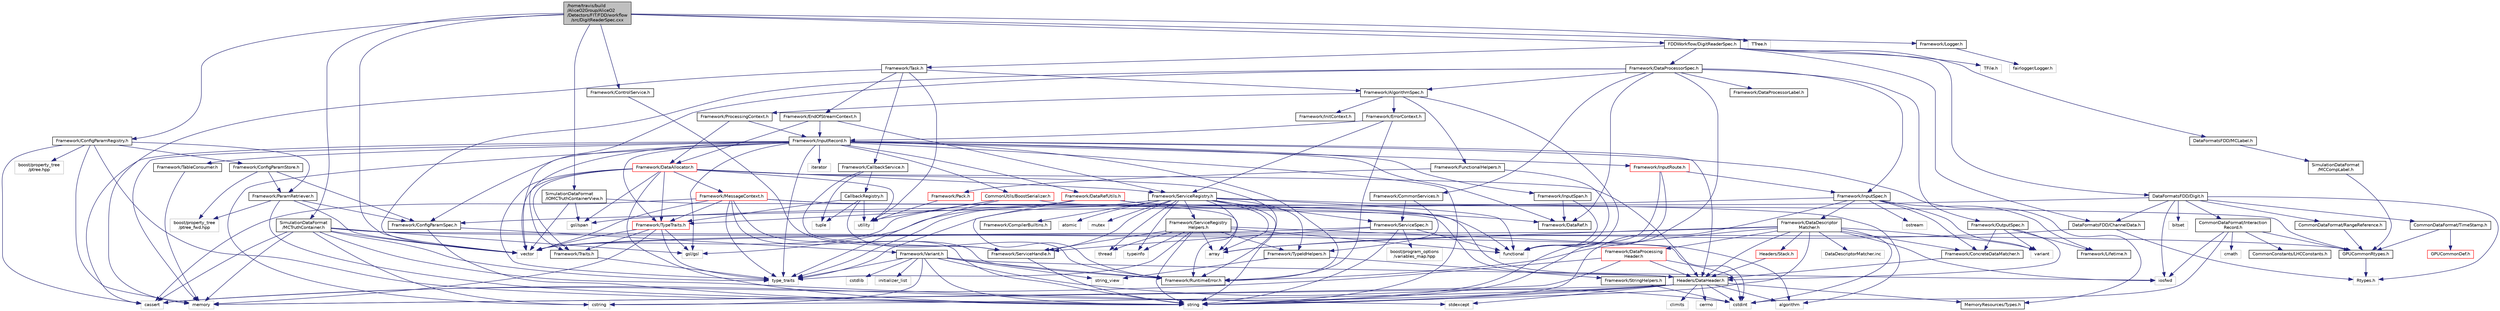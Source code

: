 digraph "/home/travis/build/AliceO2Group/AliceO2/Detectors/FIT/FDD/workflow/src/DigitReaderSpec.cxx"
{
 // INTERACTIVE_SVG=YES
  bgcolor="transparent";
  edge [fontname="Helvetica",fontsize="10",labelfontname="Helvetica",labelfontsize="10"];
  node [fontname="Helvetica",fontsize="10",shape=record];
  Node0 [label="/home/travis/build\l/AliceO2Group/AliceO2\l/Detectors/FIT/FDD/workflow\l/src/DigitReaderSpec.cxx",height=0.2,width=0.4,color="black", fillcolor="grey75", style="filled", fontcolor="black"];
  Node0 -> Node1 [color="midnightblue",fontsize="10",style="solid",fontname="Helvetica"];
  Node1 [label="vector",height=0.2,width=0.4,color="grey75"];
  Node0 -> Node2 [color="midnightblue",fontsize="10",style="solid",fontname="Helvetica"];
  Node2 [label="TTree.h",height=0.2,width=0.4,color="grey75"];
  Node0 -> Node3 [color="midnightblue",fontsize="10",style="solid",fontname="Helvetica"];
  Node3 [label="Framework/ConfigParamRegistry.h",height=0.2,width=0.4,color="black",URL="$de/dc6/ConfigParamRegistry_8h.html"];
  Node3 -> Node4 [color="midnightblue",fontsize="10",style="solid",fontname="Helvetica"];
  Node4 [label="Framework/ParamRetriever.h",height=0.2,width=0.4,color="black",URL="$df/d72/ParamRetriever_8h.html"];
  Node4 -> Node5 [color="midnightblue",fontsize="10",style="solid",fontname="Helvetica"];
  Node5 [label="Framework/ConfigParamSpec.h",height=0.2,width=0.4,color="black",URL="$d0/d1c/ConfigParamSpec_8h.html"];
  Node5 -> Node6 [color="midnightblue",fontsize="10",style="solid",fontname="Helvetica"];
  Node6 [label="Framework/Variant.h",height=0.2,width=0.4,color="black",URL="$de/d56/Variant_8h.html"];
  Node6 -> Node7 [color="midnightblue",fontsize="10",style="solid",fontname="Helvetica"];
  Node7 [label="Framework/RuntimeError.h",height=0.2,width=0.4,color="black",URL="$d1/d76/RuntimeError_8h.html"];
  Node6 -> Node8 [color="midnightblue",fontsize="10",style="solid",fontname="Helvetica"];
  Node8 [label="type_traits",height=0.2,width=0.4,color="grey75"];
  Node6 -> Node9 [color="midnightblue",fontsize="10",style="solid",fontname="Helvetica"];
  Node9 [label="cstring",height=0.2,width=0.4,color="grey75"];
  Node6 -> Node10 [color="midnightblue",fontsize="10",style="solid",fontname="Helvetica"];
  Node10 [label="cstdint",height=0.2,width=0.4,color="grey75"];
  Node6 -> Node11 [color="midnightblue",fontsize="10",style="solid",fontname="Helvetica"];
  Node11 [label="cstdlib",height=0.2,width=0.4,color="grey75"];
  Node6 -> Node12 [color="midnightblue",fontsize="10",style="solid",fontname="Helvetica"];
  Node12 [label="iosfwd",height=0.2,width=0.4,color="grey75"];
  Node6 -> Node13 [color="midnightblue",fontsize="10",style="solid",fontname="Helvetica"];
  Node13 [label="initializer_list",height=0.2,width=0.4,color="grey75"];
  Node6 -> Node14 [color="midnightblue",fontsize="10",style="solid",fontname="Helvetica"];
  Node14 [label="string_view",height=0.2,width=0.4,color="grey75"];
  Node6 -> Node15 [color="midnightblue",fontsize="10",style="solid",fontname="Helvetica"];
  Node15 [label="string",height=0.2,width=0.4,color="grey75"];
  Node5 -> Node15 [color="midnightblue",fontsize="10",style="solid",fontname="Helvetica"];
  Node4 -> Node16 [color="midnightblue",fontsize="10",style="solid",fontname="Helvetica"];
  Node16 [label="boost/property_tree\l/ptree_fwd.hpp",height=0.2,width=0.4,color="grey75"];
  Node4 -> Node15 [color="midnightblue",fontsize="10",style="solid",fontname="Helvetica"];
  Node4 -> Node1 [color="midnightblue",fontsize="10",style="solid",fontname="Helvetica"];
  Node3 -> Node17 [color="midnightblue",fontsize="10",style="solid",fontname="Helvetica"];
  Node17 [label="Framework/ConfigParamStore.h",height=0.2,width=0.4,color="black",URL="$dd/daf/ConfigParamStore_8h.html"];
  Node17 -> Node4 [color="midnightblue",fontsize="10",style="solid",fontname="Helvetica"];
  Node17 -> Node5 [color="midnightblue",fontsize="10",style="solid",fontname="Helvetica"];
  Node17 -> Node16 [color="midnightblue",fontsize="10",style="solid",fontname="Helvetica"];
  Node3 -> Node18 [color="midnightblue",fontsize="10",style="solid",fontname="Helvetica"];
  Node18 [label="boost/property_tree\l/ptree.hpp",height=0.2,width=0.4,color="grey75"];
  Node3 -> Node19 [color="midnightblue",fontsize="10",style="solid",fontname="Helvetica"];
  Node19 [label="memory",height=0.2,width=0.4,color="grey75"];
  Node3 -> Node15 [color="midnightblue",fontsize="10",style="solid",fontname="Helvetica"];
  Node3 -> Node20 [color="midnightblue",fontsize="10",style="solid",fontname="Helvetica"];
  Node20 [label="cassert",height=0.2,width=0.4,color="grey75"];
  Node0 -> Node21 [color="midnightblue",fontsize="10",style="solid",fontname="Helvetica"];
  Node21 [label="Framework/ControlService.h",height=0.2,width=0.4,color="black",URL="$d2/d43/ControlService_8h.html"];
  Node21 -> Node22 [color="midnightblue",fontsize="10",style="solid",fontname="Helvetica"];
  Node22 [label="Framework/ServiceHandle.h",height=0.2,width=0.4,color="black",URL="$d3/d28/ServiceHandle_8h.html"];
  Node22 -> Node15 [color="midnightblue",fontsize="10",style="solid",fontname="Helvetica"];
  Node0 -> Node23 [color="midnightblue",fontsize="10",style="solid",fontname="Helvetica"];
  Node23 [label="Framework/Logger.h",height=0.2,width=0.4,color="black",URL="$dd/da4/Logger_8h.html"];
  Node23 -> Node24 [color="midnightblue",fontsize="10",style="solid",fontname="Helvetica"];
  Node24 [label="fairlogger/Logger.h",height=0.2,width=0.4,color="grey75"];
  Node0 -> Node25 [color="midnightblue",fontsize="10",style="solid",fontname="Helvetica"];
  Node25 [label="FDDWorkflow/DigitReaderSpec.h",height=0.2,width=0.4,color="black",URL="$dd/d24/FIT_2FDD_2workflow_2include_2FDDWorkflow_2DigitReaderSpec_8h.html"];
  Node25 -> Node26 [color="midnightblue",fontsize="10",style="solid",fontname="Helvetica"];
  Node26 [label="TFile.h",height=0.2,width=0.4,color="grey75"];
  Node25 -> Node27 [color="midnightblue",fontsize="10",style="solid",fontname="Helvetica"];
  Node27 [label="Framework/DataProcessorSpec.h",height=0.2,width=0.4,color="black",URL="$d0/df4/DataProcessorSpec_8h.html"];
  Node27 -> Node28 [color="midnightblue",fontsize="10",style="solid",fontname="Helvetica"];
  Node28 [label="Framework/AlgorithmSpec.h",height=0.2,width=0.4,color="black",URL="$d0/d14/AlgorithmSpec_8h.html"];
  Node28 -> Node29 [color="midnightblue",fontsize="10",style="solid",fontname="Helvetica"];
  Node29 [label="Framework/ProcessingContext.h",height=0.2,width=0.4,color="black",URL="$de/d6a/ProcessingContext_8h.html"];
  Node29 -> Node30 [color="midnightblue",fontsize="10",style="solid",fontname="Helvetica"];
  Node30 [label="Framework/InputRecord.h",height=0.2,width=0.4,color="black",URL="$d6/d5c/InputRecord_8h.html"];
  Node30 -> Node31 [color="midnightblue",fontsize="10",style="solid",fontname="Helvetica"];
  Node31 [label="Framework/DataRef.h",height=0.2,width=0.4,color="black",URL="$d5/dfb/DataRef_8h.html"];
  Node30 -> Node32 [color="midnightblue",fontsize="10",style="solid",fontname="Helvetica"];
  Node32 [label="Framework/DataRefUtils.h",height=0.2,width=0.4,color="red",URL="$d5/db8/DataRefUtils_8h.html"];
  Node32 -> Node31 [color="midnightblue",fontsize="10",style="solid",fontname="Helvetica"];
  Node32 -> Node46 [color="midnightblue",fontsize="10",style="solid",fontname="Helvetica"];
  Node46 [label="Framework/TypeTraits.h",height=0.2,width=0.4,color="red",URL="$d0/d95/TypeTraits_8h.html"];
  Node46 -> Node8 [color="midnightblue",fontsize="10",style="solid",fontname="Helvetica"];
  Node46 -> Node1 [color="midnightblue",fontsize="10",style="solid",fontname="Helvetica"];
  Node46 -> Node19 [color="midnightblue",fontsize="10",style="solid",fontname="Helvetica"];
  Node46 -> Node47 [color="midnightblue",fontsize="10",style="solid",fontname="Helvetica"];
  Node47 [label="Framework/Traits.h",height=0.2,width=0.4,color="black",URL="$db/d31/Traits_8h.html"];
  Node47 -> Node8 [color="midnightblue",fontsize="10",style="solid",fontname="Helvetica"];
  Node46 -> Node50 [color="midnightblue",fontsize="10",style="solid",fontname="Helvetica"];
  Node50 [label="gsl/gsl",height=0.2,width=0.4,color="grey75"];
  Node32 -> Node67 [color="midnightblue",fontsize="10",style="solid",fontname="Helvetica"];
  Node67 [label="Headers/DataHeader.h",height=0.2,width=0.4,color="black",URL="$dc/dcd/DataHeader_8h.html"];
  Node67 -> Node10 [color="midnightblue",fontsize="10",style="solid",fontname="Helvetica"];
  Node67 -> Node19 [color="midnightblue",fontsize="10",style="solid",fontname="Helvetica"];
  Node67 -> Node20 [color="midnightblue",fontsize="10",style="solid",fontname="Helvetica"];
  Node67 -> Node9 [color="midnightblue",fontsize="10",style="solid",fontname="Helvetica"];
  Node67 -> Node68 [color="midnightblue",fontsize="10",style="solid",fontname="Helvetica"];
  Node68 [label="algorithm",height=0.2,width=0.4,color="grey75"];
  Node67 -> Node69 [color="midnightblue",fontsize="10",style="solid",fontname="Helvetica"];
  Node69 [label="stdexcept",height=0.2,width=0.4,color="grey75"];
  Node67 -> Node15 [color="midnightblue",fontsize="10",style="solid",fontname="Helvetica"];
  Node67 -> Node70 [color="midnightblue",fontsize="10",style="solid",fontname="Helvetica"];
  Node70 [label="climits",height=0.2,width=0.4,color="grey75"];
  Node67 -> Node43 [color="midnightblue",fontsize="10",style="solid",fontname="Helvetica"];
  Node43 [label="MemoryResources/Types.h",height=0.2,width=0.4,color="black",URL="$d7/df8/Types_8h.html"];
  Node67 -> Node71 [color="midnightblue",fontsize="10",style="solid",fontname="Helvetica"];
  Node71 [label="cerrno",height=0.2,width=0.4,color="grey75"];
  Node32 -> Node7 [color="midnightblue",fontsize="10",style="solid",fontname="Helvetica"];
  Node32 -> Node50 [color="midnightblue",fontsize="10",style="solid",fontname="Helvetica"];
  Node32 -> Node8 [color="midnightblue",fontsize="10",style="solid",fontname="Helvetica"];
  Node30 -> Node96 [color="midnightblue",fontsize="10",style="solid",fontname="Helvetica"];
  Node96 [label="Framework/InputRoute.h",height=0.2,width=0.4,color="red",URL="$d5/d19/InputRoute_8h.html"];
  Node96 -> Node75 [color="midnightblue",fontsize="10",style="solid",fontname="Helvetica"];
  Node75 [label="Framework/InputSpec.h",height=0.2,width=0.4,color="black",URL="$d5/d3f/InputSpec_8h.html"];
  Node75 -> Node72 [color="midnightblue",fontsize="10",style="solid",fontname="Helvetica"];
  Node72 [label="Framework/Lifetime.h",height=0.2,width=0.4,color="black",URL="$dc/dca/Lifetime_8h.html"];
  Node75 -> Node73 [color="midnightblue",fontsize="10",style="solid",fontname="Helvetica"];
  Node73 [label="Framework/ConcreteDataMatcher.h",height=0.2,width=0.4,color="black",URL="$d0/d1b/ConcreteDataMatcher_8h.html"];
  Node73 -> Node67 [color="midnightblue",fontsize="10",style="solid",fontname="Helvetica"];
  Node75 -> Node76 [color="midnightblue",fontsize="10",style="solid",fontname="Helvetica"];
  Node76 [label="Framework/DataDescriptor\lMatcher.h",height=0.2,width=0.4,color="black",URL="$d3/da3/DataDescriptorMatcher_8h.html"];
  Node76 -> Node73 [color="midnightblue",fontsize="10",style="solid",fontname="Helvetica"];
  Node76 -> Node77 [color="midnightblue",fontsize="10",style="solid",fontname="Helvetica"];
  Node77 [label="Framework/DataProcessing\lHeader.h",height=0.2,width=0.4,color="red",URL="$d6/dc9/DataProcessingHeader_8h.html"];
  Node77 -> Node67 [color="midnightblue",fontsize="10",style="solid",fontname="Helvetica"];
  Node77 -> Node10 [color="midnightblue",fontsize="10",style="solid",fontname="Helvetica"];
  Node77 -> Node19 [color="midnightblue",fontsize="10",style="solid",fontname="Helvetica"];
  Node77 -> Node20 [color="midnightblue",fontsize="10",style="solid",fontname="Helvetica"];
  Node76 -> Node7 [color="midnightblue",fontsize="10",style="solid",fontname="Helvetica"];
  Node76 -> Node67 [color="midnightblue",fontsize="10",style="solid",fontname="Helvetica"];
  Node76 -> Node80 [color="midnightblue",fontsize="10",style="solid",fontname="Helvetica"];
  Node80 [label="Headers/Stack.h",height=0.2,width=0.4,color="red",URL="$d4/d00/Headers_2include_2Headers_2Stack_8h.html"];
  Node80 -> Node67 [color="midnightblue",fontsize="10",style="solid",fontname="Helvetica"];
  Node76 -> Node53 [color="midnightblue",fontsize="10",style="solid",fontname="Helvetica"];
  Node53 [label="array",height=0.2,width=0.4,color="grey75"];
  Node76 -> Node10 [color="midnightblue",fontsize="10",style="solid",fontname="Helvetica"];
  Node76 -> Node12 [color="midnightblue",fontsize="10",style="solid",fontname="Helvetica"];
  Node76 -> Node15 [color="midnightblue",fontsize="10",style="solid",fontname="Helvetica"];
  Node76 -> Node74 [color="midnightblue",fontsize="10",style="solid",fontname="Helvetica"];
  Node74 [label="variant",height=0.2,width=0.4,color="grey75"];
  Node76 -> Node1 [color="midnightblue",fontsize="10",style="solid",fontname="Helvetica"];
  Node76 -> Node91 [color="midnightblue",fontsize="10",style="solid",fontname="Helvetica"];
  Node91 [label="DataDescriptorMatcher.inc",height=0.2,width=0.4,color="grey75"];
  Node75 -> Node5 [color="midnightblue",fontsize="10",style="solid",fontname="Helvetica"];
  Node75 -> Node15 [color="midnightblue",fontsize="10",style="solid",fontname="Helvetica"];
  Node75 -> Node92 [color="midnightblue",fontsize="10",style="solid",fontname="Helvetica"];
  Node92 [label="ostream",height=0.2,width=0.4,color="grey75"];
  Node75 -> Node74 [color="midnightblue",fontsize="10",style="solid",fontname="Helvetica"];
  Node96 -> Node15 [color="midnightblue",fontsize="10",style="solid",fontname="Helvetica"];
  Node96 -> Node99 [color="midnightblue",fontsize="10",style="solid",fontname="Helvetica"];
  Node99 [label="functional",height=0.2,width=0.4,color="grey75"];
  Node30 -> Node46 [color="midnightblue",fontsize="10",style="solid",fontname="Helvetica"];
  Node30 -> Node101 [color="midnightblue",fontsize="10",style="solid",fontname="Helvetica"];
  Node101 [label="Framework/InputSpan.h",height=0.2,width=0.4,color="black",URL="$da/d0f/InputSpan_8h.html"];
  Node101 -> Node31 [color="midnightblue",fontsize="10",style="solid",fontname="Helvetica"];
  Node101 -> Node99 [color="midnightblue",fontsize="10",style="solid",fontname="Helvetica"];
  Node30 -> Node102 [color="midnightblue",fontsize="10",style="solid",fontname="Helvetica"];
  Node102 [label="Framework/TableConsumer.h",height=0.2,width=0.4,color="black",URL="$dc/d03/TableConsumer_8h.html"];
  Node102 -> Node19 [color="midnightblue",fontsize="10",style="solid",fontname="Helvetica"];
  Node30 -> Node47 [color="midnightblue",fontsize="10",style="solid",fontname="Helvetica"];
  Node30 -> Node7 [color="midnightblue",fontsize="10",style="solid",fontname="Helvetica"];
  Node30 -> Node43 [color="midnightblue",fontsize="10",style="solid",fontname="Helvetica"];
  Node30 -> Node67 [color="midnightblue",fontsize="10",style="solid",fontname="Helvetica"];
  Node30 -> Node51 [color="midnightblue",fontsize="10",style="solid",fontname="Helvetica"];
  Node51 [label="CommonUtils/BoostSerializer.h",height=0.2,width=0.4,color="red",URL="$d7/d91/BoostSerializer_8h.html",tooltip="Templatised boost serializer/deserializer for containers and base types. "];
  Node51 -> Node52 [color="midnightblue",fontsize="10",style="solid",fontname="Helvetica"];
  Node52 [label="utility",height=0.2,width=0.4,color="grey75"];
  Node51 -> Node8 [color="midnightblue",fontsize="10",style="solid",fontname="Helvetica"];
  Node51 -> Node53 [color="midnightblue",fontsize="10",style="solid",fontname="Helvetica"];
  Node51 -> Node1 [color="midnightblue",fontsize="10",style="solid",fontname="Helvetica"];
  Node30 -> Node50 [color="midnightblue",fontsize="10",style="solid",fontname="Helvetica"];
  Node30 -> Node103 [color="midnightblue",fontsize="10",style="solid",fontname="Helvetica"];
  Node103 [label="iterator",height=0.2,width=0.4,color="grey75"];
  Node30 -> Node15 [color="midnightblue",fontsize="10",style="solid",fontname="Helvetica"];
  Node30 -> Node1 [color="midnightblue",fontsize="10",style="solid",fontname="Helvetica"];
  Node30 -> Node9 [color="midnightblue",fontsize="10",style="solid",fontname="Helvetica"];
  Node30 -> Node20 [color="midnightblue",fontsize="10",style="solid",fontname="Helvetica"];
  Node30 -> Node19 [color="midnightblue",fontsize="10",style="solid",fontname="Helvetica"];
  Node30 -> Node8 [color="midnightblue",fontsize="10",style="solid",fontname="Helvetica"];
  Node29 -> Node104 [color="midnightblue",fontsize="10",style="solid",fontname="Helvetica"];
  Node104 [label="Framework/DataAllocator.h",height=0.2,width=0.4,color="red",URL="$d1/d28/DataAllocator_8h.html"];
  Node104 -> Node105 [color="midnightblue",fontsize="10",style="solid",fontname="Helvetica"];
  Node105 [label="Framework/MessageContext.h",height=0.2,width=0.4,color="red",URL="$dc/dc4/MessageContext_8h.html"];
  Node105 -> Node7 [color="midnightblue",fontsize="10",style="solid",fontname="Helvetica"];
  Node105 -> Node46 [color="midnightblue",fontsize="10",style="solid",fontname="Helvetica"];
  Node105 -> Node67 [color="midnightblue",fontsize="10",style="solid",fontname="Helvetica"];
  Node105 -> Node20 [color="midnightblue",fontsize="10",style="solid",fontname="Helvetica"];
  Node105 -> Node99 [color="midnightblue",fontsize="10",style="solid",fontname="Helvetica"];
  Node105 -> Node15 [color="midnightblue",fontsize="10",style="solid",fontname="Helvetica"];
  Node105 -> Node8 [color="midnightblue",fontsize="10",style="solid",fontname="Helvetica"];
  Node105 -> Node1 [color="midnightblue",fontsize="10",style="solid",fontname="Helvetica"];
  Node104 -> Node46 [color="midnightblue",fontsize="10",style="solid",fontname="Helvetica"];
  Node104 -> Node47 [color="midnightblue",fontsize="10",style="solid",fontname="Helvetica"];
  Node104 -> Node117 [color="midnightblue",fontsize="10",style="solid",fontname="Helvetica"];
  Node117 [label="Framework/ServiceRegistry.h",height=0.2,width=0.4,color="black",URL="$d8/d17/ServiceRegistry_8h.html"];
  Node117 -> Node22 [color="midnightblue",fontsize="10",style="solid",fontname="Helvetica"];
  Node117 -> Node118 [color="midnightblue",fontsize="10",style="solid",fontname="Helvetica"];
  Node118 [label="Framework/ServiceSpec.h",height=0.2,width=0.4,color="black",URL="$d4/d61/ServiceSpec_8h.html"];
  Node118 -> Node22 [color="midnightblue",fontsize="10",style="solid",fontname="Helvetica"];
  Node118 -> Node99 [color="midnightblue",fontsize="10",style="solid",fontname="Helvetica"];
  Node118 -> Node15 [color="midnightblue",fontsize="10",style="solid",fontname="Helvetica"];
  Node118 -> Node1 [color="midnightblue",fontsize="10",style="solid",fontname="Helvetica"];
  Node118 -> Node119 [color="midnightblue",fontsize="10",style="solid",fontname="Helvetica"];
  Node119 [label="boost/program_options\l/variables_map.hpp",height=0.2,width=0.4,color="grey75"];
  Node117 -> Node120 [color="midnightblue",fontsize="10",style="solid",fontname="Helvetica"];
  Node120 [label="Framework/ServiceRegistry\lHelpers.h",height=0.2,width=0.4,color="black",URL="$d0/d6d/ServiceRegistryHelpers_8h.html"];
  Node120 -> Node22 [color="midnightblue",fontsize="10",style="solid",fontname="Helvetica"];
  Node120 -> Node121 [color="midnightblue",fontsize="10",style="solid",fontname="Helvetica"];
  Node121 [label="Framework/TypeIdHelpers.h",height=0.2,width=0.4,color="black",URL="$d2/d9a/TypeIdHelpers_8h.html"];
  Node121 -> Node14 [color="midnightblue",fontsize="10",style="solid",fontname="Helvetica"];
  Node121 -> Node122 [color="midnightblue",fontsize="10",style="solid",fontname="Helvetica"];
  Node122 [label="Framework/StringHelpers.h",height=0.2,width=0.4,color="black",URL="$db/dff/StringHelpers_8h.html"];
  Node122 -> Node10 [color="midnightblue",fontsize="10",style="solid",fontname="Helvetica"];
  Node120 -> Node68 [color="midnightblue",fontsize="10",style="solid",fontname="Helvetica"];
  Node120 -> Node53 [color="midnightblue",fontsize="10",style="solid",fontname="Helvetica"];
  Node120 -> Node99 [color="midnightblue",fontsize="10",style="solid",fontname="Helvetica"];
  Node120 -> Node15 [color="midnightblue",fontsize="10",style="solid",fontname="Helvetica"];
  Node120 -> Node8 [color="midnightblue",fontsize="10",style="solid",fontname="Helvetica"];
  Node120 -> Node123 [color="midnightblue",fontsize="10",style="solid",fontname="Helvetica"];
  Node123 [label="typeinfo",height=0.2,width=0.4,color="grey75"];
  Node120 -> Node124 [color="midnightblue",fontsize="10",style="solid",fontname="Helvetica"];
  Node124 [label="thread",height=0.2,width=0.4,color="grey75"];
  Node117 -> Node125 [color="midnightblue",fontsize="10",style="solid",fontname="Helvetica"];
  Node125 [label="Framework/CompilerBuiltins.h",height=0.2,width=0.4,color="black",URL="$d9/de8/CompilerBuiltins_8h.html"];
  Node117 -> Node121 [color="midnightblue",fontsize="10",style="solid",fontname="Helvetica"];
  Node117 -> Node7 [color="midnightblue",fontsize="10",style="solid",fontname="Helvetica"];
  Node117 -> Node68 [color="midnightblue",fontsize="10",style="solid",fontname="Helvetica"];
  Node117 -> Node53 [color="midnightblue",fontsize="10",style="solid",fontname="Helvetica"];
  Node117 -> Node99 [color="midnightblue",fontsize="10",style="solid",fontname="Helvetica"];
  Node117 -> Node15 [color="midnightblue",fontsize="10",style="solid",fontname="Helvetica"];
  Node117 -> Node8 [color="midnightblue",fontsize="10",style="solid",fontname="Helvetica"];
  Node117 -> Node123 [color="midnightblue",fontsize="10",style="solid",fontname="Helvetica"];
  Node117 -> Node124 [color="midnightblue",fontsize="10",style="solid",fontname="Helvetica"];
  Node117 -> Node126 [color="midnightblue",fontsize="10",style="solid",fontname="Helvetica"];
  Node126 [label="atomic",height=0.2,width=0.4,color="grey75"];
  Node117 -> Node42 [color="midnightblue",fontsize="10",style="solid",fontname="Helvetica"];
  Node42 [label="mutex",height=0.2,width=0.4,color="grey75"];
  Node104 -> Node7 [color="midnightblue",fontsize="10",style="solid",fontname="Helvetica"];
  Node104 -> Node67 [color="midnightblue",fontsize="10",style="solid",fontname="Helvetica"];
  Node104 -> Node41 [color="midnightblue",fontsize="10",style="solid",fontname="Helvetica"];
  Node41 [label="gsl/span",height=0.2,width=0.4,color="grey75"];
  Node104 -> Node1 [color="midnightblue",fontsize="10",style="solid",fontname="Helvetica"];
  Node104 -> Node15 [color="midnightblue",fontsize="10",style="solid",fontname="Helvetica"];
  Node104 -> Node52 [color="midnightblue",fontsize="10",style="solid",fontname="Helvetica"];
  Node104 -> Node8 [color="midnightblue",fontsize="10",style="solid",fontname="Helvetica"];
  Node28 -> Node127 [color="midnightblue",fontsize="10",style="solid",fontname="Helvetica"];
  Node127 [label="Framework/ErrorContext.h",height=0.2,width=0.4,color="black",URL="$d7/dad/ErrorContext_8h.html"];
  Node127 -> Node30 [color="midnightblue",fontsize="10",style="solid",fontname="Helvetica"];
  Node127 -> Node117 [color="midnightblue",fontsize="10",style="solid",fontname="Helvetica"];
  Node127 -> Node7 [color="midnightblue",fontsize="10",style="solid",fontname="Helvetica"];
  Node28 -> Node128 [color="midnightblue",fontsize="10",style="solid",fontname="Helvetica"];
  Node128 [label="Framework/InitContext.h",height=0.2,width=0.4,color="black",URL="$d4/d2b/InitContext_8h.html"];
  Node28 -> Node129 [color="midnightblue",fontsize="10",style="solid",fontname="Helvetica"];
  Node129 [label="Framework/FunctionalHelpers.h",height=0.2,width=0.4,color="black",URL="$de/d9b/FunctionalHelpers_8h.html"];
  Node129 -> Node130 [color="midnightblue",fontsize="10",style="solid",fontname="Helvetica"];
  Node130 [label="Framework/Pack.h",height=0.2,width=0.4,color="red",URL="$dd/dce/Pack_8h.html"];
  Node130 -> Node52 [color="midnightblue",fontsize="10",style="solid",fontname="Helvetica"];
  Node129 -> Node99 [color="midnightblue",fontsize="10",style="solid",fontname="Helvetica"];
  Node28 -> Node99 [color="midnightblue",fontsize="10",style="solid",fontname="Helvetica"];
  Node27 -> Node5 [color="midnightblue",fontsize="10",style="solid",fontname="Helvetica"];
  Node27 -> Node131 [color="midnightblue",fontsize="10",style="solid",fontname="Helvetica"];
  Node131 [label="Framework/DataProcessorLabel.h",height=0.2,width=0.4,color="black",URL="$d1/df2/DataProcessorLabel_8h.html"];
  Node27 -> Node31 [color="midnightblue",fontsize="10",style="solid",fontname="Helvetica"];
  Node27 -> Node75 [color="midnightblue",fontsize="10",style="solid",fontname="Helvetica"];
  Node27 -> Node66 [color="midnightblue",fontsize="10",style="solid",fontname="Helvetica"];
  Node66 [label="Framework/OutputSpec.h",height=0.2,width=0.4,color="black",URL="$db/d2d/OutputSpec_8h.html"];
  Node66 -> Node67 [color="midnightblue",fontsize="10",style="solid",fontname="Helvetica"];
  Node66 -> Node72 [color="midnightblue",fontsize="10",style="solid",fontname="Helvetica"];
  Node66 -> Node73 [color="midnightblue",fontsize="10",style="solid",fontname="Helvetica"];
  Node66 -> Node74 [color="midnightblue",fontsize="10",style="solid",fontname="Helvetica"];
  Node27 -> Node132 [color="midnightblue",fontsize="10",style="solid",fontname="Helvetica"];
  Node132 [label="Framework/CommonServices.h",height=0.2,width=0.4,color="black",URL="$d8/d02/CommonServices_8h.html"];
  Node132 -> Node118 [color="midnightblue",fontsize="10",style="solid",fontname="Helvetica"];
  Node132 -> Node121 [color="midnightblue",fontsize="10",style="solid",fontname="Helvetica"];
  Node27 -> Node15 [color="midnightblue",fontsize="10",style="solid",fontname="Helvetica"];
  Node27 -> Node1 [color="midnightblue",fontsize="10",style="solid",fontname="Helvetica"];
  Node25 -> Node133 [color="midnightblue",fontsize="10",style="solid",fontname="Helvetica"];
  Node133 [label="Framework/Task.h",height=0.2,width=0.4,color="black",URL="$df/d4f/Task_8h.html"];
  Node133 -> Node28 [color="midnightblue",fontsize="10",style="solid",fontname="Helvetica"];
  Node133 -> Node134 [color="midnightblue",fontsize="10",style="solid",fontname="Helvetica"];
  Node134 [label="Framework/CallbackService.h",height=0.2,width=0.4,color="black",URL="$d9/d7f/CallbackService_8h.html"];
  Node134 -> Node135 [color="midnightblue",fontsize="10",style="solid",fontname="Helvetica"];
  Node135 [label="CallbackRegistry.h",height=0.2,width=0.4,color="black",URL="$d7/d3e/CallbackRegistry_8h.html",tooltip="A generic registry for callbacks. "];
  Node135 -> Node46 [color="midnightblue",fontsize="10",style="solid",fontname="Helvetica"];
  Node135 -> Node7 [color="midnightblue",fontsize="10",style="solid",fontname="Helvetica"];
  Node135 -> Node136 [color="midnightblue",fontsize="10",style="solid",fontname="Helvetica"];
  Node136 [label="tuple",height=0.2,width=0.4,color="grey75"];
  Node135 -> Node52 [color="midnightblue",fontsize="10",style="solid",fontname="Helvetica"];
  Node134 -> Node22 [color="midnightblue",fontsize="10",style="solid",fontname="Helvetica"];
  Node134 -> Node136 [color="midnightblue",fontsize="10",style="solid",fontname="Helvetica"];
  Node133 -> Node137 [color="midnightblue",fontsize="10",style="solid",fontname="Helvetica"];
  Node137 [label="Framework/EndOfStreamContext.h",height=0.2,width=0.4,color="black",URL="$d0/d77/EndOfStreamContext_8h.html"];
  Node137 -> Node30 [color="midnightblue",fontsize="10",style="solid",fontname="Helvetica"];
  Node137 -> Node117 [color="midnightblue",fontsize="10",style="solid",fontname="Helvetica"];
  Node137 -> Node104 [color="midnightblue",fontsize="10",style="solid",fontname="Helvetica"];
  Node133 -> Node52 [color="midnightblue",fontsize="10",style="solid",fontname="Helvetica"];
  Node133 -> Node19 [color="midnightblue",fontsize="10",style="solid",fontname="Helvetica"];
  Node25 -> Node138 [color="midnightblue",fontsize="10",style="solid",fontname="Helvetica"];
  Node138 [label="DataFormatsFDD/Digit.h",height=0.2,width=0.4,color="black",URL="$d9/dc4/DataFormats_2Detectors_2FIT_2FDD_2include_2DataFormatsFDD_2Digit_8h.html"];
  Node138 -> Node139 [color="midnightblue",fontsize="10",style="solid",fontname="Helvetica"];
  Node139 [label="CommonDataFormat/RangeReference.h",height=0.2,width=0.4,color="black",URL="$de/d64/RangeReference_8h.html",tooltip="Class to refer to the 1st entry and N elements of some group in the continuous container. "];
  Node139 -> Node140 [color="midnightblue",fontsize="10",style="solid",fontname="Helvetica"];
  Node140 [label="GPUCommonRtypes.h",height=0.2,width=0.4,color="black",URL="$d2/d45/GPUCommonRtypes_8h.html"];
  Node140 -> Node141 [color="midnightblue",fontsize="10",style="solid",fontname="Helvetica"];
  Node141 [label="Rtypes.h",height=0.2,width=0.4,color="grey75"];
  Node138 -> Node142 [color="midnightblue",fontsize="10",style="solid",fontname="Helvetica"];
  Node142 [label="CommonDataFormat/Interaction\lRecord.h",height=0.2,width=0.4,color="black",URL="$d9/d80/InteractionRecord_8h.html"];
  Node142 -> Node140 [color="midnightblue",fontsize="10",style="solid",fontname="Helvetica"];
  Node142 -> Node12 [color="midnightblue",fontsize="10",style="solid",fontname="Helvetica"];
  Node142 -> Node10 [color="midnightblue",fontsize="10",style="solid",fontname="Helvetica"];
  Node142 -> Node143 [color="midnightblue",fontsize="10",style="solid",fontname="Helvetica"];
  Node143 [label="cmath",height=0.2,width=0.4,color="grey75"];
  Node142 -> Node144 [color="midnightblue",fontsize="10",style="solid",fontname="Helvetica"];
  Node144 [label="CommonConstants/LHCConstants.h",height=0.2,width=0.4,color="black",URL="$d4/dc6/LHCConstants_8h.html",tooltip="Header to collect LHC related constants. "];
  Node138 -> Node145 [color="midnightblue",fontsize="10",style="solid",fontname="Helvetica"];
  Node145 [label="CommonDataFormat/TimeStamp.h",height=0.2,width=0.4,color="black",URL="$df/d5d/common_2include_2CommonDataFormat_2TimeStamp_8h.html"];
  Node145 -> Node140 [color="midnightblue",fontsize="10",style="solid",fontname="Helvetica"];
  Node145 -> Node146 [color="midnightblue",fontsize="10",style="solid",fontname="Helvetica"];
  Node146 [label="GPUCommonDef.h",height=0.2,width=0.4,color="red",URL="$df/d21/GPUCommonDef_8h.html"];
  Node138 -> Node149 [color="midnightblue",fontsize="10",style="solid",fontname="Helvetica"];
  Node149 [label="DataFormatsFDD/ChannelData.h",height=0.2,width=0.4,color="black",URL="$d1/d18/FIT_2FDD_2include_2DataFormatsFDD_2ChannelData_8h.html"];
  Node149 -> Node53 [color="midnightblue",fontsize="10",style="solid",fontname="Helvetica"];
  Node149 -> Node141 [color="midnightblue",fontsize="10",style="solid",fontname="Helvetica"];
  Node138 -> Node12 [color="midnightblue",fontsize="10",style="solid",fontname="Helvetica"];
  Node138 -> Node141 [color="midnightblue",fontsize="10",style="solid",fontname="Helvetica"];
  Node138 -> Node41 [color="midnightblue",fontsize="10",style="solid",fontname="Helvetica"];
  Node138 -> Node150 [color="midnightblue",fontsize="10",style="solid",fontname="Helvetica"];
  Node150 [label="bitset",height=0.2,width=0.4,color="grey75"];
  Node25 -> Node149 [color="midnightblue",fontsize="10",style="solid",fontname="Helvetica"];
  Node25 -> Node151 [color="midnightblue",fontsize="10",style="solid",fontname="Helvetica"];
  Node151 [label="DataFormatsFDD/MCLabel.h",height=0.2,width=0.4,color="black",URL="$d0/d73/DataFormats_2Detectors_2FIT_2FDD_2include_2DataFormatsFDD_2MCLabel_8h.html"];
  Node151 -> Node152 [color="midnightblue",fontsize="10",style="solid",fontname="Helvetica"];
  Node152 [label="SimulationDataFormat\l/MCCompLabel.h",height=0.2,width=0.4,color="black",URL="$d7/dcd/MCCompLabel_8h.html"];
  Node152 -> Node140 [color="midnightblue",fontsize="10",style="solid",fontname="Helvetica"];
  Node0 -> Node153 [color="midnightblue",fontsize="10",style="solid",fontname="Helvetica"];
  Node153 [label="SimulationDataFormat\l/MCTruthContainer.h",height=0.2,width=0.4,color="black",URL="$db/d14/MCTruthContainer_8h.html",tooltip="Definition of a container to keep Monte Carlo truth external to simulation objects. "];
  Node153 -> Node140 [color="midnightblue",fontsize="10",style="solid",fontname="Helvetica"];
  Node153 -> Node10 [color="midnightblue",fontsize="10",style="solid",fontname="Helvetica"];
  Node153 -> Node20 [color="midnightblue",fontsize="10",style="solid",fontname="Helvetica"];
  Node153 -> Node69 [color="midnightblue",fontsize="10",style="solid",fontname="Helvetica"];
  Node153 -> Node50 [color="midnightblue",fontsize="10",style="solid",fontname="Helvetica"];
  Node153 -> Node8 [color="midnightblue",fontsize="10",style="solid",fontname="Helvetica"];
  Node153 -> Node9 [color="midnightblue",fontsize="10",style="solid",fontname="Helvetica"];
  Node153 -> Node19 [color="midnightblue",fontsize="10",style="solid",fontname="Helvetica"];
  Node153 -> Node1 [color="midnightblue",fontsize="10",style="solid",fontname="Helvetica"];
  Node0 -> Node154 [color="midnightblue",fontsize="10",style="solid",fontname="Helvetica"];
  Node154 [label="SimulationDataFormat\l/IOMCTruthContainerView.h",height=0.2,width=0.4,color="black",URL="$d6/dae/IOMCTruthContainerView_8h.html",tooltip="A special IO container - splitting a given vector to enable ROOT IO. "];
  Node154 -> Node140 [color="midnightblue",fontsize="10",style="solid",fontname="Helvetica"];
  Node154 -> Node1 [color="midnightblue",fontsize="10",style="solid",fontname="Helvetica"];
  Node154 -> Node41 [color="midnightblue",fontsize="10",style="solid",fontname="Helvetica"];
}
